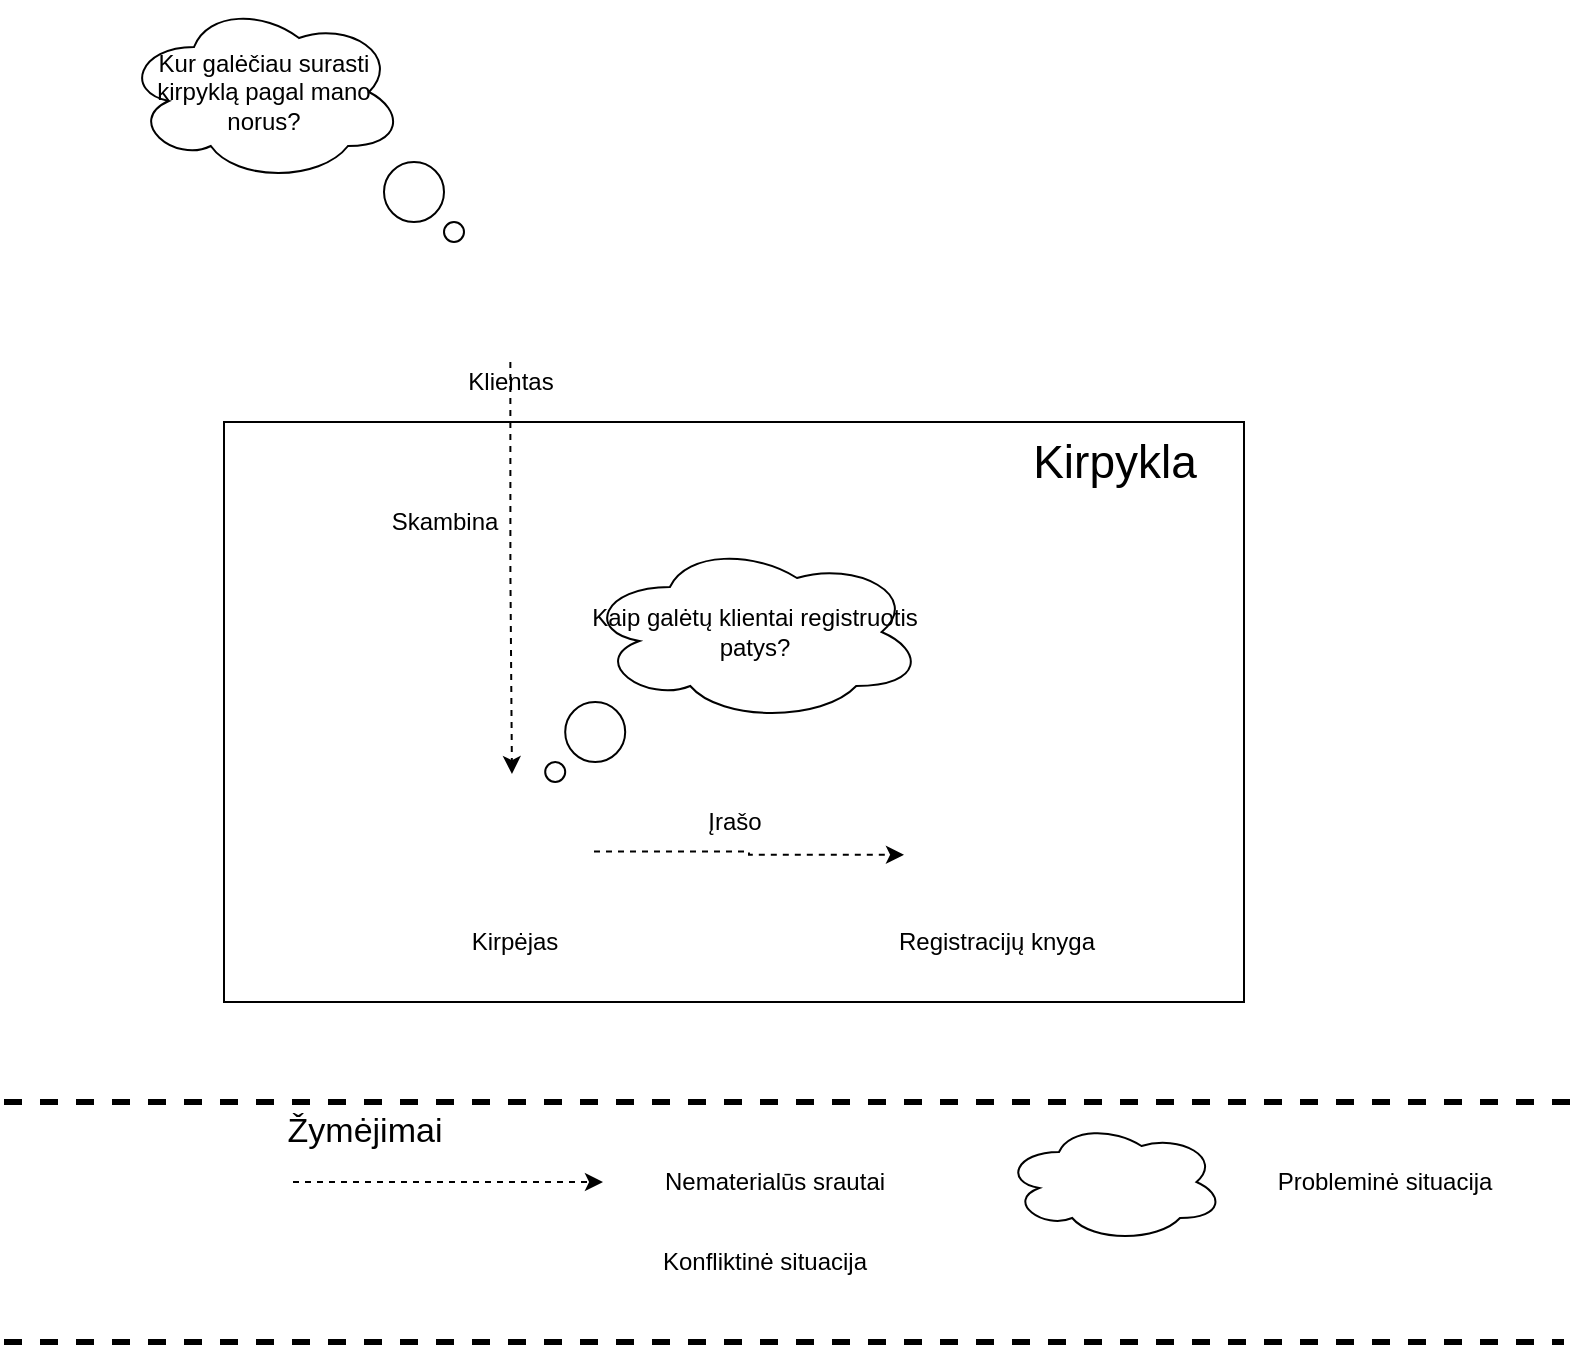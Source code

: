 <mxfile version="15.5.0" type="device"><diagram id="XpW8RSYbZT1z79gy4kyi" name="Page-1"><mxGraphModel dx="1414" dy="1870" grid="1" gridSize="10" guides="1" tooltips="1" connect="1" arrows="1" fold="1" page="1" pageScale="1" pageWidth="850" pageHeight="1100" math="0" shadow="0"><root><mxCell id="0"/><mxCell id="1" parent="0"/><mxCell id="vRj55bw4vRU9sQXLwuz7-12" style="edgeStyle=orthogonalEdgeStyle;rounded=0;orthogonalLoop=1;jettySize=auto;html=1;exitX=0.5;exitY=1;exitDx=0;exitDy=0;entryX=0.414;entryY=-0.057;entryDx=0;entryDy=0;entryPerimeter=0;dashed=1;" edge="1" parent="1" source="vRj55bw4vRU9sQXLwuz7-1" target="vRj55bw4vRU9sQXLwuz7-2"><mxGeometry relative="1" as="geometry"/></mxCell><mxCell id="vRj55bw4vRU9sQXLwuz7-1" value="" style="shape=image;verticalLabelPosition=bottom;labelBackgroundColor=#ffffff;verticalAlign=top;aspect=fixed;imageAspect=0;image=https://icon-library.com/images/client-icon/client-icon-1.jpg;" vertex="1" parent="1"><mxGeometry x="290.0" y="100" width="66.36" height="70" as="geometry"/></mxCell><mxCell id="vRj55bw4vRU9sQXLwuz7-14" style="edgeStyle=orthogonalEdgeStyle;rounded=0;orthogonalLoop=1;jettySize=auto;html=1;exitX=1;exitY=0.5;exitDx=0;exitDy=0;entryX=0;entryY=0.5;entryDx=0;entryDy=0;dashed=1;" edge="1" parent="1" source="vRj55bw4vRU9sQXLwuz7-2" target="vRj55bw4vRU9sQXLwuz7-9"><mxGeometry relative="1" as="geometry"/></mxCell><mxCell id="vRj55bw4vRU9sQXLwuz7-2" value="" style="shape=image;verticalLabelPosition=bottom;labelBackgroundColor=#ffffff;verticalAlign=top;aspect=fixed;imageAspect=0;image=http://cdn.onlinewebfonts.com/svg/img_507205.png;" vertex="1" parent="1"><mxGeometry x="295" y="380" width="70" height="69.6" as="geometry"/></mxCell><mxCell id="vRj55bw4vRU9sQXLwuz7-3" value="Kur galėčiau surasti kirpyklą pagal mano norus?" style="ellipse;shape=cloud;whiteSpace=wrap;html=1;" vertex="1" parent="1"><mxGeometry x="130" y="-10" width="140" height="90" as="geometry"/></mxCell><mxCell id="vRj55bw4vRU9sQXLwuz7-4" value="" style="ellipse;whiteSpace=wrap;html=1;aspect=fixed;" vertex="1" parent="1"><mxGeometry x="290" y="100" width="10" height="10" as="geometry"/></mxCell><mxCell id="vRj55bw4vRU9sQXLwuz7-5" value="" style="ellipse;whiteSpace=wrap;html=1;aspect=fixed;" vertex="1" parent="1"><mxGeometry x="260" y="70" width="30" height="30" as="geometry"/></mxCell><mxCell id="vRj55bw4vRU9sQXLwuz7-7" value="Klientas" style="text;html=1;align=center;verticalAlign=middle;resizable=0;points=[];autosize=1;strokeColor=none;fillColor=none;" vertex="1" parent="1"><mxGeometry x="288.18" y="170" width="70" height="20" as="geometry"/></mxCell><mxCell id="vRj55bw4vRU9sQXLwuz7-8" value="Kirpėjas" style="text;html=1;align=center;verticalAlign=middle;resizable=0;points=[];autosize=1;strokeColor=none;fillColor=none;" vertex="1" parent="1"><mxGeometry x="290" y="449.6" width="70" height="20" as="geometry"/></mxCell><mxCell id="vRj55bw4vRU9sQXLwuz7-9" value="" style="shape=image;verticalLabelPosition=bottom;labelBackgroundColor=#ffffff;verticalAlign=top;aspect=fixed;imageAspect=0;image=https://image.flaticon.com/icons/png/512/130/130304.png;" vertex="1" parent="1"><mxGeometry x="520" y="370.8" width="91.2" height="91.2" as="geometry"/></mxCell><mxCell id="vRj55bw4vRU9sQXLwuz7-10" value="Registracijų knyga" style="text;html=1;align=center;verticalAlign=middle;resizable=0;points=[];autosize=1;strokeColor=none;fillColor=none;" vertex="1" parent="1"><mxGeometry x="500.6" y="449.6" width="130" height="20" as="geometry"/></mxCell><mxCell id="vRj55bw4vRU9sQXLwuz7-13" value="Skambina" style="text;html=1;align=center;verticalAlign=middle;resizable=0;points=[];autosize=1;strokeColor=none;fillColor=none;" vertex="1" parent="1"><mxGeometry x="250" y="240" width="80" height="20" as="geometry"/></mxCell><mxCell id="vRj55bw4vRU9sQXLwuz7-15" value="Įrašo" style="text;html=1;align=center;verticalAlign=middle;resizable=0;points=[];autosize=1;strokeColor=none;fillColor=none;" vertex="1" parent="1"><mxGeometry x="410" y="390" width="50" height="20" as="geometry"/></mxCell><mxCell id="vRj55bw4vRU9sQXLwuz7-16" value="Kaip galėtų klientai registruotis patys?" style="ellipse;shape=cloud;whiteSpace=wrap;html=1;" vertex="1" parent="1"><mxGeometry x="360.6" y="260" width="169.4" height="90" as="geometry"/></mxCell><mxCell id="vRj55bw4vRU9sQXLwuz7-17" value="" style="ellipse;whiteSpace=wrap;html=1;aspect=fixed;" vertex="1" parent="1"><mxGeometry x="340.6" y="370" width="10" height="10" as="geometry"/></mxCell><mxCell id="vRj55bw4vRU9sQXLwuz7-18" value="" style="ellipse;whiteSpace=wrap;html=1;aspect=fixed;" vertex="1" parent="1"><mxGeometry x="350.6" y="340" width="30" height="30" as="geometry"/></mxCell><mxCell id="vRj55bw4vRU9sQXLwuz7-20" value="" style="shape=image;verticalLabelPosition=bottom;labelBackgroundColor=#ffffff;verticalAlign=top;aspect=fixed;imageAspect=0;image=http://simpleicon.com/wp-content/uploads/scissors.png;" vertex="1" parent="1"><mxGeometry x="380.6" y="400" width="52" height="52" as="geometry"/></mxCell><mxCell id="vRj55bw4vRU9sQXLwuz7-21" value="" style="shape=image;verticalLabelPosition=bottom;labelBackgroundColor=#ffffff;verticalAlign=top;aspect=fixed;imageAspect=0;image=http://simpleicon.com/wp-content/uploads/scissors.png;" vertex="1" parent="1"><mxGeometry x="288.18" y="260" width="52" height="52" as="geometry"/></mxCell><mxCell id="vRj55bw4vRU9sQXLwuz7-22" style="edgeStyle=orthogonalEdgeStyle;rounded=0;orthogonalLoop=1;jettySize=auto;html=1;exitX=1;exitY=0.5;exitDx=0;exitDy=0;dashed=1;startArrow=none;startFill=0;" edge="1" parent="1"><mxGeometry relative="1" as="geometry"><mxPoint x="214.5" y="580" as="sourcePoint"/><mxPoint x="369.5" y="580" as="targetPoint"/></mxGeometry></mxCell><mxCell id="vRj55bw4vRU9sQXLwuz7-23" value="Nematerialūs srautai" style="text;html=1;align=center;verticalAlign=middle;resizable=0;points=[];autosize=1;strokeColor=none;fillColor=none;" vertex="1" parent="1"><mxGeometry x="384.5" y="570" width="140" height="20" as="geometry"/></mxCell><mxCell id="vRj55bw4vRU9sQXLwuz7-24" value="Žymėjimai" style="text;html=1;align=center;verticalAlign=middle;resizable=0;points=[];autosize=1;strokeColor=none;fillColor=none;fontSize=17;" vertex="1" parent="1"><mxGeometry x="195" y="540" width="110" height="30" as="geometry"/></mxCell><mxCell id="vRj55bw4vRU9sQXLwuz7-25" style="edgeStyle=orthogonalEdgeStyle;rounded=0;orthogonalLoop=1;jettySize=auto;html=1;dashed=1;startArrow=none;startFill=0;spacingTop=0;spacing=2;jumpSize=6;targetPerimeterSpacing=0;sourcePerimeterSpacing=0;strokeWidth=3;endArrow=none;endFill=0;" edge="1" parent="1"><mxGeometry relative="1" as="geometry"><mxPoint x="70" y="540" as="sourcePoint"/><mxPoint x="860" y="540" as="targetPoint"/></mxGeometry></mxCell><mxCell id="vRj55bw4vRU9sQXLwuz7-26" style="edgeStyle=orthogonalEdgeStyle;rounded=0;orthogonalLoop=1;jettySize=auto;html=1;dashed=1;startArrow=none;startFill=0;spacingTop=0;spacing=2;jumpSize=6;targetPerimeterSpacing=0;sourcePerimeterSpacing=0;strokeWidth=3;endArrow=none;endFill=0;" edge="1" parent="1"><mxGeometry relative="1" as="geometry"><mxPoint x="70" y="660" as="sourcePoint"/><mxPoint x="850" y="660" as="targetPoint"/></mxGeometry></mxCell><mxCell id="vRj55bw4vRU9sQXLwuz7-28" value="" style="shape=image;verticalLabelPosition=bottom;labelBackgroundColor=#ffffff;verticalAlign=top;aspect=fixed;imageAspect=0;image=http://simpleicon.com/wp-content/uploads/scissors.png;" vertex="1" parent="1"><mxGeometry x="313" y="590" width="52" height="52" as="geometry"/></mxCell><mxCell id="vRj55bw4vRU9sQXLwuz7-29" value="Konfliktinė situacija" style="text;html=1;align=center;verticalAlign=middle;resizable=0;points=[];autosize=1;strokeColor=none;fillColor=none;" vertex="1" parent="1"><mxGeometry x="380" y="610" width="140" height="20" as="geometry"/></mxCell><mxCell id="vRj55bw4vRU9sQXLwuz7-30" value="" style="ellipse;shape=cloud;whiteSpace=wrap;html=1;" vertex="1" parent="1"><mxGeometry x="570" y="550" width="110" height="60" as="geometry"/></mxCell><mxCell id="vRj55bw4vRU9sQXLwuz7-31" value="Probleminė situacija" style="text;html=1;align=center;verticalAlign=middle;resizable=0;points=[];autosize=1;strokeColor=none;fillColor=none;" vertex="1" parent="1"><mxGeometry x="690" y="570" width="140" height="20" as="geometry"/></mxCell><mxCell id="vRj55bw4vRU9sQXLwuz7-32" value="" style="rounded=0;whiteSpace=wrap;html=1;fillColor=none;" vertex="1" parent="1"><mxGeometry x="180" y="200" width="510" height="290" as="geometry"/></mxCell><mxCell id="vRj55bw4vRU9sQXLwuz7-33" value="&lt;font style=&quot;font-size: 23px&quot;&gt;Kirpykla&lt;/font&gt;" style="text;html=1;align=center;verticalAlign=middle;resizable=0;points=[];autosize=1;strokeColor=none;fillColor=none;" vertex="1" parent="1"><mxGeometry x="570" y="210" width="110" height="20" as="geometry"/></mxCell></root></mxGraphModel></diagram></mxfile>